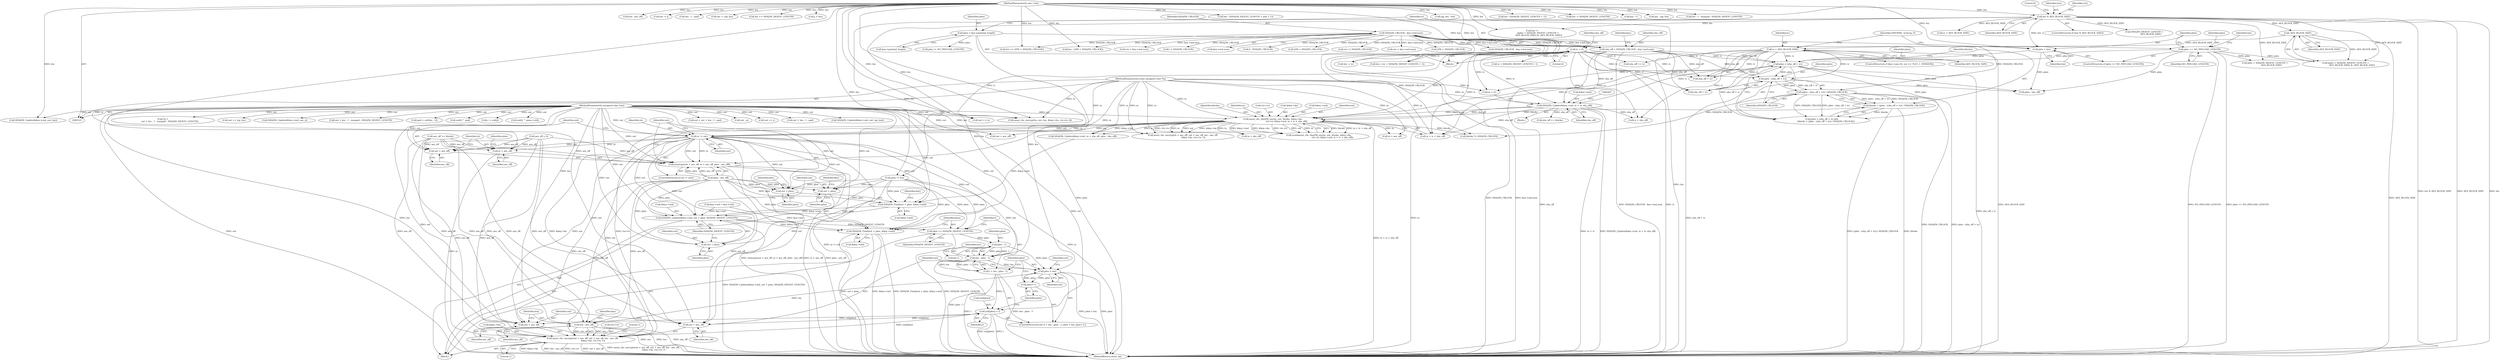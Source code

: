 digraph "0_openssl_68595c0c2886e7942a14f98c17a55a88afb6c292_0@pointer" {
"1000356" [label="(Call,in != out)"];
"1000126" [label="(MethodParameterIn,const unsigned char *in)"];
"1000268" [label="(Call,aesni_cbc_sha256_enc(in, out, blocks, &key->ks,\n                                       ctx->iv, &key->md, in + iv + sha_off))"];
"1000125" [label="(MethodParameterIn,unsigned char *out)"];
"1000247" [label="(Call,blocks = (plen - (sha_off + iv)) / SHA256_CBLOCK)"];
"1000249" [label="(Call,(plen - (sha_off + iv)) / SHA256_CBLOCK)"];
"1000250" [label="(Call,plen - (sha_off + iv))"];
"1000242" [label="(Call,plen > (sha_off + iv))"];
"1000183" [label="(Call,plen = len)"];
"1000169" [label="(Call,len % AES_BLOCK_SIZE)"];
"1000127" [label="(MethodParameterIn,size_t len)"];
"1000180" [label="(Call,plen == NO_PAYLOAD_LENGTH)"];
"1000136" [label="(Call,plen = key->payload_length)"];
"1000154" [label="(Call,sha_off = SHA256_CBLOCK - key->md.num)"];
"1000156" [label="(Call,SHA256_CBLOCK - key->md.num)"];
"1000209" [label="(Call,iv = AES_BLOCK_SIZE)"];
"1000196" [label="(Call,-AES_BLOCK_SIZE)"];
"1000142" [label="(Call,iv = 0)"];
"1000257" [label="(Call,SHA256_Update(&key->md, in + iv, sha_off))"];
"1000359" [label="(Call,memcpy(out + aes_off, in + aes_off, plen - aes_off))"];
"1000360" [label="(Call,out + aes_off)"];
"1000363" [label="(Call,in + aes_off)"];
"1000369" [label="(Call,SHA256_Final(out + plen, &key->md))"];
"1000384" [label="(Call,SHA256_Update(&key->md, out + plen, SHA256_DIGEST_LENGTH))"];
"1000393" [label="(Call,SHA256_Final(out + plen, &key->md))"];
"1000401" [label="(Call,plen += SHA256_DIGEST_LENGTH)"];
"1000409" [label="(Call,plen - 1)"];
"1000407" [label="(Call,len - plen - 1)"];
"1000405" [label="(Call,l = len - plen - 1)"];
"1000417" [label="(Call,out[plen] = l)"];
"1000422" [label="(Call,aesni_cbc_encrypt(out + aes_off, out + aes_off, len - aes_off,\n                              &key->ks, ctx->iv, 1))"];
"1000423" [label="(Call,out + aes_off)"];
"1000426" [label="(Call,out + aes_off)"];
"1000412" [label="(Call,plen < len)"];
"1000415" [label="(Call,plen++)"];
"1000429" [label="(Call,len - aes_off)"];
"1000370" [label="(Call,out + plen)"];
"1000389" [label="(Call,out + plen)"];
"1000394" [label="(Call,out + plen)"];
"1000410" [label="(Identifier,plen)"];
"1000691" [label="(Call,len >= (256 + SHA256_CBLOCK))"];
"1000188" [label="(Call,len !=\n                 ((plen + SHA256_DIGEST_LENGTH +\n                   AES_BLOCK_SIZE) & -AES_BLOCK_SIZE))"];
"1000364" [label="(Identifier,in)"];
"1000421" [label="(Identifier,l)"];
"1000393" [label="(Call,SHA256_Final(out + plen, &key->md))"];
"1000354" [label="(Block,)"];
"1000724" [label="(Call,out += j)"];
"1000373" [label="(Call,&key->md)"];
"1000183" [label="(Call,plen = len)"];
"1000266" [label="(Call,(void)aesni_cbc_sha256_enc(in, out, blocks, &key->ks,\n                                       ctx->iv, &key->md, in + iv + sha_off))"];
"1000439" [label="(Literal,1)"];
"1000371" [label="(Identifier,out)"];
"1000262" [label="(Call,in + iv)"];
"1000693" [label="(Call,256 + SHA256_CBLOCK)"];
"1000425" [label="(Identifier,aes_off)"];
"1000443" [label="(Call,in + aes_off)"];
"1000347" [label="(Call,plen - sha_off)"];
"1000634" [label="(Call,len - (SHA256_DIGEST_LENGTH + pad + 1))"];
"1000125" [label="(MethodParameterIn,unsigned char *out)"];
"1000285" [label="(Call,iv + sha_off)"];
"1000369" [label="(Call,SHA256_Final(out + plen, &key->md))"];
"1000291" [label="(Call,aes_off += blocks)"];
"1000446" [label="(Call,out + aes_off)"];
"1001943" [label="(Literal,1)"];
"1000426" [label="(Call,out + aes_off)"];
"1000257" [label="(Call,SHA256_Update(&key->md, in + iv, sha_off))"];
"1000646" [label="(Call,inp_len - len)"];
"1000432" [label="(Call,&key->ks)"];
"1000270" [label="(Identifier,out)"];
"1001887" [label="(Call,out + len - 1 - pad)"];
"1000363" [label="(Call,in + aes_off)"];
"1000595" [label="(Call,len - (SHA256_DIGEST_LENGTH + 1))"];
"1000128" [label="(Block,)"];
"1000271" [label="(Identifier,blocks)"];
"1000211" [label="(Identifier,AES_BLOCK_SIZE)"];
"1000256" [label="(Block,)"];
"1000407" [label="(Call,len - plen - 1)"];
"1000143" [label="(Identifier,iv)"];
"1000413" [label="(Identifier,plen)"];
"1000250" [label="(Call,plen - (sha_off + iv))"];
"1000406" [label="(Identifier,l)"];
"1000431" [label="(Identifier,aes_off)"];
"1000565" [label="(Call,iv + SHA256_DIGEST_LENGTH + 1)"];
"1000391" [label="(Identifier,plen)"];
"1000356" [label="(Call,in != out)"];
"1000355" [label="(ControlStructure,if (in != out))"];
"1000573" [label="(Call,SHA256_Update(&key->md, out, inp_len))"];
"1000563" [label="(Call,len < (iv + SHA256_DIGEST_LENGTH + 1))"];
"1000258" [label="(Call,&key->md)"];
"1000390" [label="(Identifier,out)"];
"1000375" [label="(Identifier,key)"];
"1000687" [label="(Call,len -= SHA256_DIGEST_LENGTH)"];
"1000180" [label="(Call,plen == NO_PAYLOAD_LENGTH)"];
"1000412" [label="(Call,plen < len)"];
"1000127" [label="(MethodParameterIn,size_t len)"];
"1000269" [label="(Identifier,in)"];
"1000241" [label="(Call,plen > (sha_off + iv) &&\n            (blocks = (plen - (sha_off + iv)) / SHA256_CBLOCK))"];
"1000534" [label="(Call,iv = AES_BLOCK_SIZE)"];
"1000415" [label="(Call,plen++)"];
"1000590" [label="(Call,len - 1)"];
"1000377" [label="(Call,key->md = key->tail)"];
"1000255" [label="(Identifier,SHA256_CBLOCK)"];
"1000404" [label="(ControlStructure,for (l = len - plen - 1; plen < len; plen++))"];
"1000359" [label="(Call,memcpy(out + aes_off, in + aes_off, plen - aes_off))"];
"1000419" [label="(Identifier,out)"];
"1000710" [label="(Call,SHA256_CBLOCK - key->md.num)"];
"1000384" [label="(Call,SHA256_Update(&key->md, out + plen, SHA256_DIGEST_LENGTH))"];
"1000493" [label="(Call,plen != NO_PAYLOAD_LENGTH)"];
"1000181" [label="(Identifier,plen)"];
"1000397" [label="(Call,&key->md)"];
"1000185" [label="(Identifier,len)"];
"1000249" [label="(Call,(plen - (sha_off + iv)) / SHA256_CBLOCK)"];
"1000137" [label="(Identifier,plen)"];
"1000370" [label="(Call,out + plen)"];
"1001663" [label="(Call,len - inp_len)"];
"1000276" [label="(Call,ctx->iv)"];
"1000429" [label="(Call,len - aes_off)"];
"1001739" [label="(Call,len - 1 - maxpad - SHA256_DIGEST_LENGTH)"];
"1000294" [label="(Call,sha_off += blocks)"];
"1000165" [label="(Identifier,key)"];
"1000171" [label="(Identifier,AES_BLOCK_SIZE)"];
"1000361" [label="(Identifier,out)"];
"1001735" [label="(Call,*p =\n                    out + len - 1 - maxpad - SHA256_DIGEST_LENGTH)"];
"1000366" [label="(Call,plen - aes_off)"];
"1000580" [label="(Call,out += iv)"];
"1000395" [label="(Identifier,out)"];
"1000417" [label="(Call,out[plen] = l)"];
"1000394" [label="(Call,out + plen)"];
"1000243" [label="(Identifier,plen)"];
"1000288" [label="(Call,blocks *= SHA256_CBLOCK)"];
"1001727" [label="(Call,out += inp_len)"];
"1000147" [label="(Identifier,sha_off)"];
"1000216" [label="(Identifier,OPENSSL_ia32cap_P)"];
"1000242" [label="(Call,plen > (sha_off + iv))"];
"1000399" [label="(Identifier,key)"];
"1000244" [label="(Call,sha_off + iv)"];
"1000401" [label="(Call,plen += SHA256_DIGEST_LENGTH)"];
"1000168" [label="(ControlStructure,if (len % AES_BLOCK_SIZE))"];
"1000583" [label="(Call,len -= iv)"];
"1000853" [label="(Call,res = key->md.num)"];
"1000402" [label="(Identifier,plen)"];
"1000430" [label="(Identifier,len)"];
"1000423" [label="(Call,out + aes_off)"];
"1000411" [label="(Literal,1)"];
"1000248" [label="(Identifier,blocks)"];
"1000170" [label="(Identifier,len)"];
"1000190" [label="(Call,(plen + SHA256_DIGEST_LENGTH +\n                   AES_BLOCK_SIZE) & -AES_BLOCK_SIZE)"];
"1001099" [label="(Call,i < SHA256_CBLOCK)"];
"1000158" [label="(Call,key->md.num)"];
"1001935" [label="(Call,SHA256_Update(&key->md, out, len))"];
"1000144" [label="(Literal,0)"];
"1000449" [label="(Call,len - aes_off)"];
"1000193" [label="(Call,SHA256_DIGEST_LENGTH +\n                   AES_BLOCK_SIZE)"];
"1000416" [label="(Identifier,plen)"];
"1000389" [label="(Call,out + plen)"];
"1000727" [label="(Call,len -= j)"];
"1000705" [label="(Call,0 - SHA256_CBLOCK)"];
"1000138" [label="(Call,key->payload_length)"];
"1000272" [label="(Call,&key->ks)"];
"1000142" [label="(Call,iv = 0)"];
"1000717" [label="(Call,SHA256_Update(&key->md, out, j))"];
"1000379" [label="(Identifier,key)"];
"1001737" [label="(Call,out + len - 1 - maxpad - SHA256_DIGEST_LENGTH)"];
"1000251" [label="(Identifier,plen)"];
"1000169" [label="(Call,len % AES_BLOCK_SIZE)"];
"1000360" [label="(Call,out + aes_off)"];
"1000702" [label="(Call,256 + SHA256_CBLOCK)"];
"1000700" [label="(Call,len - (256 + SHA256_CBLOCK))"];
"1000408" [label="(Identifier,len)"];
"1000176" [label="(Identifier,ctx)"];
"1001889" [label="(Call,len - 1 - pad)"];
"1000586" [label="(Call,pad = out[len - 1])"];
"1000918" [label="(Call,res != SHA256_CBLOCK)"];
"1001944" [label="(MethodReturn,static int)"];
"1000283" [label="(Call,in + iv + sha_off)"];
"1001909" [label="(Call,out[i] ^ pad)"];
"1000210" [label="(Identifier,iv)"];
"1000396" [label="(Identifier,plen)"];
"1001730" [label="(Call,len -= inp_len)"];
"1001625" [label="(Call,res = key->md.num)"];
"1001622" [label="(Call,len += SHA256_DIGEST_LENGTH)"];
"1000150" [label="(Call,aes_off = 0)"];
"1000365" [label="(Identifier,aes_off)"];
"1000201" [label="(ControlStructure,if (key->aux.tls_ver >= TLS1_1_VERSION))"];
"1000268" [label="(Call,aesni_cbc_sha256_enc(in, out, blocks, &key->ks,\n                                       ctx->iv, &key->md, in + iv + sha_off))"];
"1000265" [label="(Identifier,sha_off)"];
"1000357" [label="(Identifier,in)"];
"1000197" [label="(Identifier,AES_BLOCK_SIZE)"];
"1000870" [label="(Call,c = out[j])"];
"1000209" [label="(Call,iv = AES_BLOCK_SIZE)"];
"1000442" [label="(Call,aesni_cbc_encrypt(in + aes_off, out + aes_off, len - aes_off,\n                              &key->ks, ctx->iv, 1))"];
"1000157" [label="(Identifier,SHA256_CBLOCK)"];
"1000358" [label="(Identifier,out)"];
"1000414" [label="(Identifier,len)"];
"1000136" [label="(Call,plen = key->payload_length)"];
"1000863" [label="(Call,j < len)"];
"1000155" [label="(Identifier,sha_off)"];
"1000385" [label="(Call,&key->md)"];
"1000252" [label="(Call,sha_off + iv)"];
"1000422" [label="(Call,aesni_cbc_encrypt(out + aes_off, out + aes_off, len - aes_off,\n                              &key->ks, ctx->iv, 1))"];
"1000126" [label="(MethodParameterIn,const unsigned char *in)"];
"1000367" [label="(Identifier,plen)"];
"1000427" [label="(Identifier,out)"];
"1000184" [label="(Identifier,plen)"];
"1000553" [label="(Call,out[i] ^ pmac->c[i])"];
"1000344" [label="(Call,in + sha_off)"];
"1000480" [label="(Call,aesni_cbc_encrypt(in, out, len, &key->ks, ctx->iv, 0))"];
"1000403" [label="(Identifier,SHA256_DIGEST_LENGTH)"];
"1000336" [label="(Call,sha_off += iv)"];
"1001885" [label="(Call,out = out + len - 1 - pad)"];
"1000196" [label="(Call,-AES_BLOCK_SIZE)"];
"1000418" [label="(Call,out[plen])"];
"1000189" [label="(Identifier,len)"];
"1000409" [label="(Call,plen - 1)"];
"1001749" [label="(Call,out - p)"];
"1000405" [label="(Call,l = len - plen - 1)"];
"1000247" [label="(Call,blocks = (plen - (sha_off + iv)) / SHA256_CBLOCK)"];
"1000173" [label="(Literal,0)"];
"1000362" [label="(Identifier,aes_off)"];
"1000182" [label="(Identifier,NO_PAYLOAD_LENGTH)"];
"1000428" [label="(Identifier,aes_off)"];
"1000156" [label="(Call,SHA256_CBLOCK - key->md.num)"];
"1000279" [label="(Call,&key->md)"];
"1000392" [label="(Identifier,SHA256_DIGEST_LENGTH)"];
"1000191" [label="(Call,plen + SHA256_DIGEST_LENGTH +\n                   AES_BLOCK_SIZE)"];
"1000179" [label="(ControlStructure,if (plen == NO_PAYLOAD_LENGTH))"];
"1000436" [label="(Call,ctx->iv)"];
"1000424" [label="(Identifier,out)"];
"1000339" [label="(Call,SHA256_Update(&key->md, in + sha_off, plen - sha_off))"];
"1000372" [label="(Identifier,plen)"];
"1000434" [label="(Identifier,key)"];
"1000154" [label="(Call,sha_off = SHA256_CBLOCK - key->md.num)"];
"1000351" [label="(Call,plen != len)"];
"1000356" -> "1000355"  [label="AST: "];
"1000356" -> "1000358"  [label="CFG: "];
"1000357" -> "1000356"  [label="AST: "];
"1000358" -> "1000356"  [label="AST: "];
"1000361" -> "1000356"  [label="CFG: "];
"1000371" -> "1000356"  [label="CFG: "];
"1000356" -> "1001944"  [label="DDG: in != out"];
"1000356" -> "1001944"  [label="DDG: in"];
"1000126" -> "1000356"  [label="DDG: in"];
"1000268" -> "1000356"  [label="DDG: in"];
"1000268" -> "1000356"  [label="DDG: out"];
"1000125" -> "1000356"  [label="DDG: out"];
"1000356" -> "1000359"  [label="DDG: out"];
"1000356" -> "1000359"  [label="DDG: in"];
"1000356" -> "1000360"  [label="DDG: out"];
"1000356" -> "1000363"  [label="DDG: in"];
"1000356" -> "1000369"  [label="DDG: out"];
"1000356" -> "1000370"  [label="DDG: out"];
"1000356" -> "1000384"  [label="DDG: out"];
"1000356" -> "1000389"  [label="DDG: out"];
"1000356" -> "1000393"  [label="DDG: out"];
"1000356" -> "1000394"  [label="DDG: out"];
"1000356" -> "1000422"  [label="DDG: out"];
"1000356" -> "1000423"  [label="DDG: out"];
"1000356" -> "1000426"  [label="DDG: out"];
"1000126" -> "1000123"  [label="AST: "];
"1000126" -> "1001944"  [label="DDG: in"];
"1000126" -> "1000257"  [label="DDG: in"];
"1000126" -> "1000262"  [label="DDG: in"];
"1000126" -> "1000268"  [label="DDG: in"];
"1000126" -> "1000283"  [label="DDG: in"];
"1000126" -> "1000339"  [label="DDG: in"];
"1000126" -> "1000344"  [label="DDG: in"];
"1000126" -> "1000359"  [label="DDG: in"];
"1000126" -> "1000363"  [label="DDG: in"];
"1000126" -> "1000442"  [label="DDG: in"];
"1000126" -> "1000443"  [label="DDG: in"];
"1000126" -> "1000480"  [label="DDG: in"];
"1000268" -> "1000266"  [label="AST: "];
"1000268" -> "1000283"  [label="CFG: "];
"1000269" -> "1000268"  [label="AST: "];
"1000270" -> "1000268"  [label="AST: "];
"1000271" -> "1000268"  [label="AST: "];
"1000272" -> "1000268"  [label="AST: "];
"1000276" -> "1000268"  [label="AST: "];
"1000279" -> "1000268"  [label="AST: "];
"1000283" -> "1000268"  [label="AST: "];
"1000266" -> "1000268"  [label="CFG: "];
"1000268" -> "1001944"  [label="DDG: in + iv + sha_off"];
"1000268" -> "1000266"  [label="DDG: blocks"];
"1000268" -> "1000266"  [label="DDG: in + iv + sha_off"];
"1000268" -> "1000266"  [label="DDG: &key->md"];
"1000268" -> "1000266"  [label="DDG: &key->ks"];
"1000268" -> "1000266"  [label="DDG: ctx->iv"];
"1000268" -> "1000266"  [label="DDG: out"];
"1000268" -> "1000266"  [label="DDG: in"];
"1000125" -> "1000268"  [label="DDG: out"];
"1000247" -> "1000268"  [label="DDG: blocks"];
"1000257" -> "1000268"  [label="DDG: &key->md"];
"1000257" -> "1000268"  [label="DDG: sha_off"];
"1000209" -> "1000268"  [label="DDG: iv"];
"1000142" -> "1000268"  [label="DDG: iv"];
"1000268" -> "1000288"  [label="DDG: blocks"];
"1000268" -> "1000339"  [label="DDG: &key->md"];
"1000268" -> "1000339"  [label="DDG: in"];
"1000268" -> "1000344"  [label="DDG: in"];
"1000268" -> "1000422"  [label="DDG: &key->ks"];
"1000268" -> "1000422"  [label="DDG: ctx->iv"];
"1000268" -> "1000442"  [label="DDG: in"];
"1000268" -> "1000442"  [label="DDG: out"];
"1000268" -> "1000442"  [label="DDG: &key->ks"];
"1000268" -> "1000442"  [label="DDG: ctx->iv"];
"1000268" -> "1000443"  [label="DDG: in"];
"1000268" -> "1000446"  [label="DDG: out"];
"1000125" -> "1000123"  [label="AST: "];
"1000125" -> "1001944"  [label="DDG: out"];
"1000125" -> "1000359"  [label="DDG: out"];
"1000125" -> "1000360"  [label="DDG: out"];
"1000125" -> "1000369"  [label="DDG: out"];
"1000125" -> "1000370"  [label="DDG: out"];
"1000125" -> "1000384"  [label="DDG: out"];
"1000125" -> "1000389"  [label="DDG: out"];
"1000125" -> "1000393"  [label="DDG: out"];
"1000125" -> "1000394"  [label="DDG: out"];
"1000125" -> "1000417"  [label="DDG: out"];
"1000125" -> "1000422"  [label="DDG: out"];
"1000125" -> "1000423"  [label="DDG: out"];
"1000125" -> "1000426"  [label="DDG: out"];
"1000125" -> "1000442"  [label="DDG: out"];
"1000125" -> "1000446"  [label="DDG: out"];
"1000125" -> "1000480"  [label="DDG: out"];
"1000125" -> "1000553"  [label="DDG: out"];
"1000125" -> "1000573"  [label="DDG: out"];
"1000125" -> "1000580"  [label="DDG: out"];
"1000125" -> "1000586"  [label="DDG: out"];
"1000125" -> "1000717"  [label="DDG: out"];
"1000125" -> "1000724"  [label="DDG: out"];
"1000125" -> "1000870"  [label="DDG: out"];
"1000125" -> "1001727"  [label="DDG: out"];
"1000125" -> "1001735"  [label="DDG: out"];
"1000125" -> "1001737"  [label="DDG: out"];
"1000125" -> "1001749"  [label="DDG: out"];
"1000125" -> "1001885"  [label="DDG: out"];
"1000125" -> "1001887"  [label="DDG: out"];
"1000125" -> "1001909"  [label="DDG: out"];
"1000125" -> "1001935"  [label="DDG: out"];
"1000247" -> "1000241"  [label="AST: "];
"1000247" -> "1000249"  [label="CFG: "];
"1000248" -> "1000247"  [label="AST: "];
"1000249" -> "1000247"  [label="AST: "];
"1000241" -> "1000247"  [label="CFG: "];
"1000247" -> "1001944"  [label="DDG: blocks"];
"1000247" -> "1001944"  [label="DDG: (plen - (sha_off + iv)) / SHA256_CBLOCK"];
"1000247" -> "1000241"  [label="DDG: blocks"];
"1000249" -> "1000247"  [label="DDG: plen - (sha_off + iv)"];
"1000249" -> "1000247"  [label="DDG: SHA256_CBLOCK"];
"1000249" -> "1000255"  [label="CFG: "];
"1000250" -> "1000249"  [label="AST: "];
"1000255" -> "1000249"  [label="AST: "];
"1000249" -> "1001944"  [label="DDG: SHA256_CBLOCK"];
"1000249" -> "1001944"  [label="DDG: plen - (sha_off + iv)"];
"1000249" -> "1000241"  [label="DDG: plen - (sha_off + iv)"];
"1000249" -> "1000241"  [label="DDG: SHA256_CBLOCK"];
"1000250" -> "1000249"  [label="DDG: plen"];
"1000250" -> "1000249"  [label="DDG: sha_off + iv"];
"1000156" -> "1000249"  [label="DDG: SHA256_CBLOCK"];
"1000249" -> "1000288"  [label="DDG: SHA256_CBLOCK"];
"1000250" -> "1000252"  [label="CFG: "];
"1000251" -> "1000250"  [label="AST: "];
"1000252" -> "1000250"  [label="AST: "];
"1000255" -> "1000250"  [label="CFG: "];
"1000250" -> "1001944"  [label="DDG: sha_off + iv"];
"1000242" -> "1000250"  [label="DDG: plen"];
"1000154" -> "1000250"  [label="DDG: sha_off"];
"1000209" -> "1000250"  [label="DDG: iv"];
"1000142" -> "1000250"  [label="DDG: iv"];
"1000250" -> "1000347"  [label="DDG: plen"];
"1000242" -> "1000241"  [label="AST: "];
"1000242" -> "1000244"  [label="CFG: "];
"1000243" -> "1000242"  [label="AST: "];
"1000244" -> "1000242"  [label="AST: "];
"1000248" -> "1000242"  [label="CFG: "];
"1000241" -> "1000242"  [label="CFG: "];
"1000242" -> "1001944"  [label="DDG: sha_off + iv"];
"1000242" -> "1000241"  [label="DDG: plen"];
"1000242" -> "1000241"  [label="DDG: sha_off + iv"];
"1000183" -> "1000242"  [label="DDG: plen"];
"1000180" -> "1000242"  [label="DDG: plen"];
"1000154" -> "1000242"  [label="DDG: sha_off"];
"1000209" -> "1000242"  [label="DDG: iv"];
"1000142" -> "1000242"  [label="DDG: iv"];
"1000242" -> "1000347"  [label="DDG: plen"];
"1000183" -> "1000179"  [label="AST: "];
"1000183" -> "1000185"  [label="CFG: "];
"1000184" -> "1000183"  [label="AST: "];
"1000185" -> "1000183"  [label="AST: "];
"1000216" -> "1000183"  [label="CFG: "];
"1000169" -> "1000183"  [label="DDG: len"];
"1000127" -> "1000183"  [label="DDG: len"];
"1000183" -> "1000347"  [label="DDG: plen"];
"1000169" -> "1000168"  [label="AST: "];
"1000169" -> "1000171"  [label="CFG: "];
"1000170" -> "1000169"  [label="AST: "];
"1000171" -> "1000169"  [label="AST: "];
"1000173" -> "1000169"  [label="CFG: "];
"1000176" -> "1000169"  [label="CFG: "];
"1000169" -> "1001944"  [label="DDG: len % AES_BLOCK_SIZE"];
"1000169" -> "1001944"  [label="DDG: AES_BLOCK_SIZE"];
"1000169" -> "1001944"  [label="DDG: len"];
"1000127" -> "1000169"  [label="DDG: len"];
"1000169" -> "1000188"  [label="DDG: len"];
"1000169" -> "1000190"  [label="DDG: AES_BLOCK_SIZE"];
"1000169" -> "1000191"  [label="DDG: AES_BLOCK_SIZE"];
"1000169" -> "1000193"  [label="DDG: AES_BLOCK_SIZE"];
"1000169" -> "1000196"  [label="DDG: AES_BLOCK_SIZE"];
"1000169" -> "1000351"  [label="DDG: len"];
"1000169" -> "1000480"  [label="DDG: len"];
"1000169" -> "1000534"  [label="DDG: AES_BLOCK_SIZE"];
"1000127" -> "1000123"  [label="AST: "];
"1000127" -> "1001944"  [label="DDG: len"];
"1000127" -> "1000188"  [label="DDG: len"];
"1000127" -> "1000351"  [label="DDG: len"];
"1000127" -> "1000407"  [label="DDG: len"];
"1000127" -> "1000412"  [label="DDG: len"];
"1000127" -> "1000429"  [label="DDG: len"];
"1000127" -> "1000449"  [label="DDG: len"];
"1000127" -> "1000480"  [label="DDG: len"];
"1000127" -> "1000563"  [label="DDG: len"];
"1000127" -> "1000583"  [label="DDG: len"];
"1000127" -> "1000590"  [label="DDG: len"];
"1000127" -> "1000595"  [label="DDG: len"];
"1000127" -> "1000634"  [label="DDG: len"];
"1000127" -> "1000646"  [label="DDG: len"];
"1000127" -> "1000687"  [label="DDG: len"];
"1000127" -> "1000691"  [label="DDG: len"];
"1000127" -> "1000700"  [label="DDG: len"];
"1000127" -> "1000727"  [label="DDG: len"];
"1000127" -> "1000863"  [label="DDG: len"];
"1000127" -> "1001622"  [label="DDG: len"];
"1000127" -> "1001663"  [label="DDG: len"];
"1000127" -> "1001730"  [label="DDG: len"];
"1000127" -> "1001739"  [label="DDG: len"];
"1000127" -> "1001889"  [label="DDG: len"];
"1000127" -> "1001935"  [label="DDG: len"];
"1000180" -> "1000179"  [label="AST: "];
"1000180" -> "1000182"  [label="CFG: "];
"1000181" -> "1000180"  [label="AST: "];
"1000182" -> "1000180"  [label="AST: "];
"1000184" -> "1000180"  [label="CFG: "];
"1000189" -> "1000180"  [label="CFG: "];
"1000180" -> "1001944"  [label="DDG: NO_PAYLOAD_LENGTH"];
"1000180" -> "1001944"  [label="DDG: plen == NO_PAYLOAD_LENGTH"];
"1000136" -> "1000180"  [label="DDG: plen"];
"1000180" -> "1000190"  [label="DDG: plen"];
"1000180" -> "1000191"  [label="DDG: plen"];
"1000180" -> "1000347"  [label="DDG: plen"];
"1000136" -> "1000128"  [label="AST: "];
"1000136" -> "1000138"  [label="CFG: "];
"1000137" -> "1000136"  [label="AST: "];
"1000138" -> "1000136"  [label="AST: "];
"1000143" -> "1000136"  [label="CFG: "];
"1000136" -> "1001944"  [label="DDG: plen"];
"1000136" -> "1000493"  [label="DDG: plen"];
"1000154" -> "1000128"  [label="AST: "];
"1000154" -> "1000156"  [label="CFG: "];
"1000155" -> "1000154"  [label="AST: "];
"1000156" -> "1000154"  [label="AST: "];
"1000165" -> "1000154"  [label="CFG: "];
"1000154" -> "1001944"  [label="DDG: sha_off"];
"1000154" -> "1001944"  [label="DDG: SHA256_CBLOCK - key->md.num"];
"1000156" -> "1000154"  [label="DDG: SHA256_CBLOCK"];
"1000156" -> "1000154"  [label="DDG: key->md.num"];
"1000154" -> "1000244"  [label="DDG: sha_off"];
"1000154" -> "1000252"  [label="DDG: sha_off"];
"1000154" -> "1000257"  [label="DDG: sha_off"];
"1000156" -> "1000158"  [label="CFG: "];
"1000157" -> "1000156"  [label="AST: "];
"1000158" -> "1000156"  [label="AST: "];
"1000156" -> "1001944"  [label="DDG: SHA256_CBLOCK"];
"1000156" -> "1001944"  [label="DDG: key->md.num"];
"1000156" -> "1000288"  [label="DDG: SHA256_CBLOCK"];
"1000156" -> "1000691"  [label="DDG: SHA256_CBLOCK"];
"1000156" -> "1000693"  [label="DDG: SHA256_CBLOCK"];
"1000156" -> "1000700"  [label="DDG: SHA256_CBLOCK"];
"1000156" -> "1000702"  [label="DDG: SHA256_CBLOCK"];
"1000156" -> "1000705"  [label="DDG: SHA256_CBLOCK"];
"1000156" -> "1000710"  [label="DDG: key->md.num"];
"1000156" -> "1000853"  [label="DDG: key->md.num"];
"1000156" -> "1000918"  [label="DDG: SHA256_CBLOCK"];
"1000156" -> "1001099"  [label="DDG: SHA256_CBLOCK"];
"1000156" -> "1001625"  [label="DDG: key->md.num"];
"1000209" -> "1000201"  [label="AST: "];
"1000209" -> "1000211"  [label="CFG: "];
"1000210" -> "1000209"  [label="AST: "];
"1000211" -> "1000209"  [label="AST: "];
"1000216" -> "1000209"  [label="CFG: "];
"1000209" -> "1001944"  [label="DDG: AES_BLOCK_SIZE"];
"1000196" -> "1000209"  [label="DDG: AES_BLOCK_SIZE"];
"1000209" -> "1000244"  [label="DDG: iv"];
"1000209" -> "1000252"  [label="DDG: iv"];
"1000209" -> "1000257"  [label="DDG: iv"];
"1000209" -> "1000262"  [label="DDG: iv"];
"1000209" -> "1000283"  [label="DDG: iv"];
"1000209" -> "1000285"  [label="DDG: iv"];
"1000209" -> "1000336"  [label="DDG: iv"];
"1000196" -> "1000190"  [label="AST: "];
"1000196" -> "1000197"  [label="CFG: "];
"1000197" -> "1000196"  [label="AST: "];
"1000190" -> "1000196"  [label="CFG: "];
"1000196" -> "1001944"  [label="DDG: AES_BLOCK_SIZE"];
"1000196" -> "1000190"  [label="DDG: AES_BLOCK_SIZE"];
"1000142" -> "1000128"  [label="AST: "];
"1000142" -> "1000144"  [label="CFG: "];
"1000143" -> "1000142"  [label="AST: "];
"1000144" -> "1000142"  [label="AST: "];
"1000147" -> "1000142"  [label="CFG: "];
"1000142" -> "1001944"  [label="DDG: iv"];
"1000142" -> "1000244"  [label="DDG: iv"];
"1000142" -> "1000252"  [label="DDG: iv"];
"1000142" -> "1000257"  [label="DDG: iv"];
"1000142" -> "1000262"  [label="DDG: iv"];
"1000142" -> "1000283"  [label="DDG: iv"];
"1000142" -> "1000285"  [label="DDG: iv"];
"1000142" -> "1000336"  [label="DDG: iv"];
"1000142" -> "1000563"  [label="DDG: iv"];
"1000142" -> "1000565"  [label="DDG: iv"];
"1000142" -> "1000580"  [label="DDG: iv"];
"1000142" -> "1000583"  [label="DDG: iv"];
"1000257" -> "1000256"  [label="AST: "];
"1000257" -> "1000265"  [label="CFG: "];
"1000258" -> "1000257"  [label="AST: "];
"1000262" -> "1000257"  [label="AST: "];
"1000265" -> "1000257"  [label="AST: "];
"1000267" -> "1000257"  [label="CFG: "];
"1000257" -> "1001944"  [label="DDG: in + iv"];
"1000257" -> "1001944"  [label="DDG: SHA256_Update(&key->md, in + iv, sha_off)"];
"1000257" -> "1000283"  [label="DDG: sha_off"];
"1000257" -> "1000285"  [label="DDG: sha_off"];
"1000257" -> "1000294"  [label="DDG: sha_off"];
"1000359" -> "1000355"  [label="AST: "];
"1000359" -> "1000366"  [label="CFG: "];
"1000360" -> "1000359"  [label="AST: "];
"1000363" -> "1000359"  [label="AST: "];
"1000366" -> "1000359"  [label="AST: "];
"1000371" -> "1000359"  [label="CFG: "];
"1000359" -> "1001944"  [label="DDG: plen - aes_off"];
"1000359" -> "1001944"  [label="DDG: in + aes_off"];
"1000359" -> "1001944"  [label="DDG: memcpy(out + aes_off, in + aes_off, plen - aes_off)"];
"1000291" -> "1000359"  [label="DDG: aes_off"];
"1000150" -> "1000359"  [label="DDG: aes_off"];
"1000366" -> "1000359"  [label="DDG: plen"];
"1000366" -> "1000359"  [label="DDG: aes_off"];
"1000360" -> "1000362"  [label="CFG: "];
"1000361" -> "1000360"  [label="AST: "];
"1000362" -> "1000360"  [label="AST: "];
"1000364" -> "1000360"  [label="CFG: "];
"1000291" -> "1000360"  [label="DDG: aes_off"];
"1000150" -> "1000360"  [label="DDG: aes_off"];
"1000363" -> "1000365"  [label="CFG: "];
"1000364" -> "1000363"  [label="AST: "];
"1000365" -> "1000363"  [label="AST: "];
"1000367" -> "1000363"  [label="CFG: "];
"1000363" -> "1001944"  [label="DDG: in"];
"1000291" -> "1000363"  [label="DDG: aes_off"];
"1000150" -> "1000363"  [label="DDG: aes_off"];
"1000369" -> "1000354"  [label="AST: "];
"1000369" -> "1000373"  [label="CFG: "];
"1000370" -> "1000369"  [label="AST: "];
"1000373" -> "1000369"  [label="AST: "];
"1000379" -> "1000369"  [label="CFG: "];
"1000366" -> "1000369"  [label="DDG: plen"];
"1000351" -> "1000369"  [label="DDG: plen"];
"1000339" -> "1000369"  [label="DDG: &key->md"];
"1000369" -> "1000384"  [label="DDG: &key->md"];
"1000384" -> "1000354"  [label="AST: "];
"1000384" -> "1000392"  [label="CFG: "];
"1000385" -> "1000384"  [label="AST: "];
"1000389" -> "1000384"  [label="AST: "];
"1000392" -> "1000384"  [label="AST: "];
"1000395" -> "1000384"  [label="CFG: "];
"1000384" -> "1001944"  [label="DDG: SHA256_Update(&key->md, out + plen, SHA256_DIGEST_LENGTH)"];
"1000377" -> "1000384"  [label="DDG: key->md"];
"1000366" -> "1000384"  [label="DDG: plen"];
"1000351" -> "1000384"  [label="DDG: plen"];
"1000384" -> "1000393"  [label="DDG: &key->md"];
"1000384" -> "1000401"  [label="DDG: SHA256_DIGEST_LENGTH"];
"1000393" -> "1000354"  [label="AST: "];
"1000393" -> "1000397"  [label="CFG: "];
"1000394" -> "1000393"  [label="AST: "];
"1000397" -> "1000393"  [label="AST: "];
"1000402" -> "1000393"  [label="CFG: "];
"1000393" -> "1001944"  [label="DDG: &key->md"];
"1000393" -> "1001944"  [label="DDG: out + plen"];
"1000393" -> "1001944"  [label="DDG: SHA256_Final(out + plen, &key->md)"];
"1000366" -> "1000393"  [label="DDG: plen"];
"1000351" -> "1000393"  [label="DDG: plen"];
"1000377" -> "1000393"  [label="DDG: key->md"];
"1000401" -> "1000354"  [label="AST: "];
"1000401" -> "1000403"  [label="CFG: "];
"1000402" -> "1000401"  [label="AST: "];
"1000403" -> "1000401"  [label="AST: "];
"1000406" -> "1000401"  [label="CFG: "];
"1000401" -> "1001944"  [label="DDG: SHA256_DIGEST_LENGTH"];
"1000366" -> "1000401"  [label="DDG: plen"];
"1000351" -> "1000401"  [label="DDG: plen"];
"1000401" -> "1000409"  [label="DDG: plen"];
"1000409" -> "1000407"  [label="AST: "];
"1000409" -> "1000411"  [label="CFG: "];
"1000410" -> "1000409"  [label="AST: "];
"1000411" -> "1000409"  [label="AST: "];
"1000407" -> "1000409"  [label="CFG: "];
"1000409" -> "1000407"  [label="DDG: plen"];
"1000409" -> "1000407"  [label="DDG: 1"];
"1000409" -> "1000412"  [label="DDG: plen"];
"1000407" -> "1000405"  [label="AST: "];
"1000408" -> "1000407"  [label="AST: "];
"1000405" -> "1000407"  [label="CFG: "];
"1000407" -> "1001944"  [label="DDG: plen - 1"];
"1000407" -> "1000405"  [label="DDG: len"];
"1000407" -> "1000405"  [label="DDG: plen - 1"];
"1000351" -> "1000407"  [label="DDG: len"];
"1000407" -> "1000412"  [label="DDG: len"];
"1000405" -> "1000404"  [label="AST: "];
"1000406" -> "1000405"  [label="AST: "];
"1000413" -> "1000405"  [label="CFG: "];
"1000405" -> "1001944"  [label="DDG: len - plen - 1"];
"1000405" -> "1001944"  [label="DDG: l"];
"1000405" -> "1000417"  [label="DDG: l"];
"1000417" -> "1000404"  [label="AST: "];
"1000417" -> "1000421"  [label="CFG: "];
"1000418" -> "1000417"  [label="AST: "];
"1000421" -> "1000417"  [label="AST: "];
"1000416" -> "1000417"  [label="CFG: "];
"1000417" -> "1001944"  [label="DDG: out[plen]"];
"1000417" -> "1001944"  [label="DDG: l"];
"1000417" -> "1000422"  [label="DDG: out[plen]"];
"1000417" -> "1000423"  [label="DDG: out[plen]"];
"1000417" -> "1000426"  [label="DDG: out[plen]"];
"1000422" -> "1000354"  [label="AST: "];
"1000422" -> "1000439"  [label="CFG: "];
"1000423" -> "1000422"  [label="AST: "];
"1000426" -> "1000422"  [label="AST: "];
"1000429" -> "1000422"  [label="AST: "];
"1000432" -> "1000422"  [label="AST: "];
"1000436" -> "1000422"  [label="AST: "];
"1000439" -> "1000422"  [label="AST: "];
"1001943" -> "1000422"  [label="CFG: "];
"1000422" -> "1001944"  [label="DDG: ctx->iv"];
"1000422" -> "1001944"  [label="DDG: out + aes_off"];
"1000422" -> "1001944"  [label="DDG: aesni_cbc_encrypt(out + aes_off, out + aes_off, len - aes_off,\n                              &key->ks, ctx->iv, 1)"];
"1000422" -> "1001944"  [label="DDG: &key->ks"];
"1000422" -> "1001944"  [label="DDG: len - aes_off"];
"1000291" -> "1000422"  [label="DDG: aes_off"];
"1000150" -> "1000422"  [label="DDG: aes_off"];
"1000366" -> "1000422"  [label="DDG: aes_off"];
"1000429" -> "1000422"  [label="DDG: len"];
"1000429" -> "1000422"  [label="DDG: aes_off"];
"1000423" -> "1000425"  [label="CFG: "];
"1000424" -> "1000423"  [label="AST: "];
"1000425" -> "1000423"  [label="AST: "];
"1000427" -> "1000423"  [label="CFG: "];
"1000291" -> "1000423"  [label="DDG: aes_off"];
"1000150" -> "1000423"  [label="DDG: aes_off"];
"1000366" -> "1000423"  [label="DDG: aes_off"];
"1000426" -> "1000428"  [label="CFG: "];
"1000427" -> "1000426"  [label="AST: "];
"1000428" -> "1000426"  [label="AST: "];
"1000430" -> "1000426"  [label="CFG: "];
"1000426" -> "1001944"  [label="DDG: out"];
"1000291" -> "1000426"  [label="DDG: aes_off"];
"1000150" -> "1000426"  [label="DDG: aes_off"];
"1000366" -> "1000426"  [label="DDG: aes_off"];
"1000412" -> "1000404"  [label="AST: "];
"1000412" -> "1000414"  [label="CFG: "];
"1000413" -> "1000412"  [label="AST: "];
"1000414" -> "1000412"  [label="AST: "];
"1000419" -> "1000412"  [label="CFG: "];
"1000424" -> "1000412"  [label="CFG: "];
"1000412" -> "1001944"  [label="DDG: plen < len"];
"1000412" -> "1001944"  [label="DDG: plen"];
"1000415" -> "1000412"  [label="DDG: plen"];
"1000412" -> "1000415"  [label="DDG: plen"];
"1000412" -> "1000429"  [label="DDG: len"];
"1000415" -> "1000404"  [label="AST: "];
"1000415" -> "1000416"  [label="CFG: "];
"1000416" -> "1000415"  [label="AST: "];
"1000413" -> "1000415"  [label="CFG: "];
"1000429" -> "1000431"  [label="CFG: "];
"1000430" -> "1000429"  [label="AST: "];
"1000431" -> "1000429"  [label="AST: "];
"1000434" -> "1000429"  [label="CFG: "];
"1000429" -> "1001944"  [label="DDG: aes_off"];
"1000429" -> "1001944"  [label="DDG: len"];
"1000291" -> "1000429"  [label="DDG: aes_off"];
"1000150" -> "1000429"  [label="DDG: aes_off"];
"1000366" -> "1000429"  [label="DDG: aes_off"];
"1000370" -> "1000372"  [label="CFG: "];
"1000371" -> "1000370"  [label="AST: "];
"1000372" -> "1000370"  [label="AST: "];
"1000375" -> "1000370"  [label="CFG: "];
"1000366" -> "1000370"  [label="DDG: plen"];
"1000351" -> "1000370"  [label="DDG: plen"];
"1000389" -> "1000391"  [label="CFG: "];
"1000390" -> "1000389"  [label="AST: "];
"1000391" -> "1000389"  [label="AST: "];
"1000392" -> "1000389"  [label="CFG: "];
"1000366" -> "1000389"  [label="DDG: plen"];
"1000351" -> "1000389"  [label="DDG: plen"];
"1000394" -> "1000396"  [label="CFG: "];
"1000395" -> "1000394"  [label="AST: "];
"1000396" -> "1000394"  [label="AST: "];
"1000399" -> "1000394"  [label="CFG: "];
"1000366" -> "1000394"  [label="DDG: plen"];
"1000351" -> "1000394"  [label="DDG: plen"];
}
